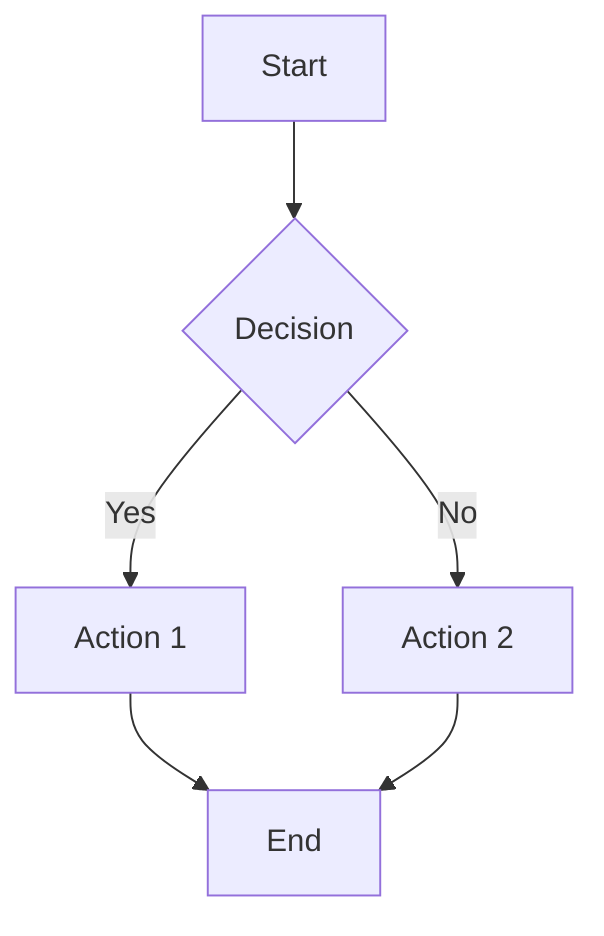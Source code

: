 %%{init: {'theme': 'base', 'themeVariables': {'background': '#F5F5DC', 'primaryColor': '#87CEEB', 'edgeLabelBackground': '#FF4500'}}{'background': '#F5F5DC', 'primaryColor': '#87CEEB', 'tertiaryColor': '#FF4500'}}}%%
flowchart TD
    A[Start] --> B{Decision}
    B -->|Yes| C[Action 1]
    B -->|No| D[Action 2]
    C --> E[End]
    D --> E